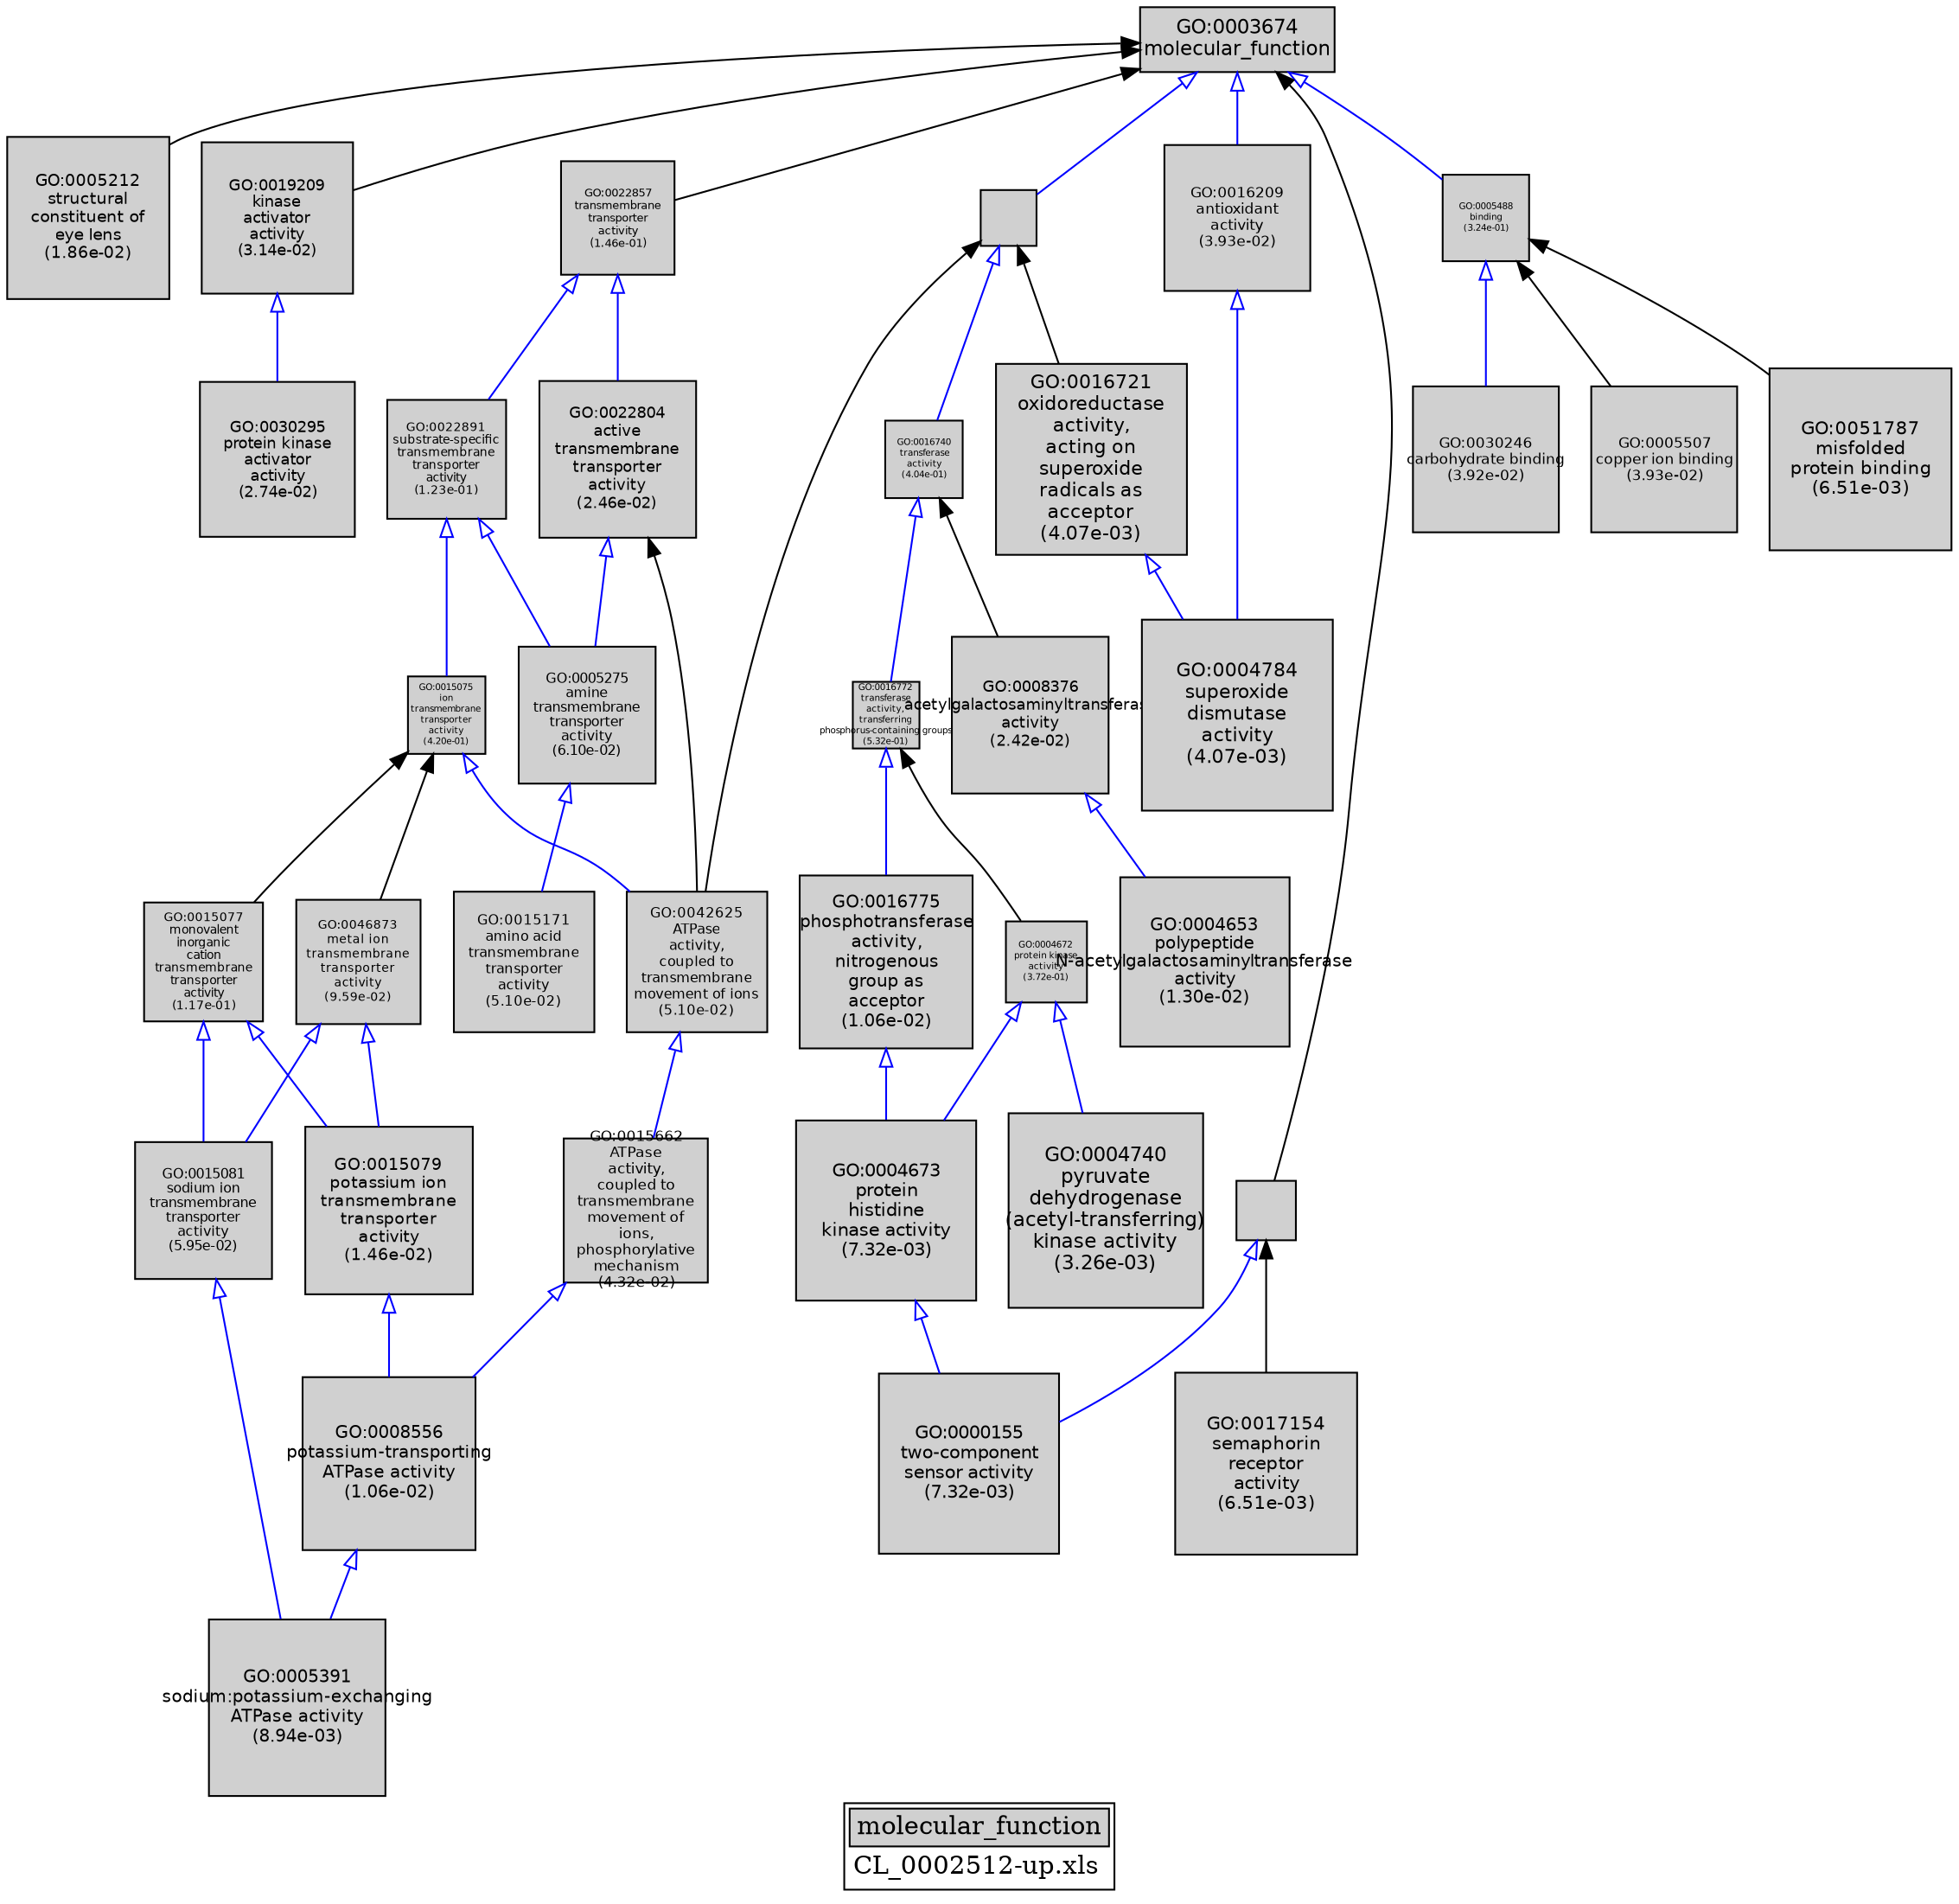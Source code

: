 digraph "molecular_function" {
graph [ bgcolor = "#FFFFFF", label = <<TABLE COLOR="black" BGCOLOR="white"><TR><TD COLSPAN="2" BGCOLOR="#D0D0D0"><FONT COLOR="black">molecular_function</FONT></TD></TR><TR><TD BORDER="0">CL_0002512-up.xls</TD></TR></TABLE>> ];
node [ fontname = "Helvetica" ];

subgraph "nodes" {

node [ style = "filled", fixedsize = "true", width = 1, shape = "box", fontsize = 9, fillcolor = "#D0D0D0", fontcolor = "black", color = "black" ];

"GO:0005212" [ URL = "#GO:0005212", label = <<TABLE BORDER="0"><TR><TD>GO:0005212<BR/>structural<BR/>constituent of<BR/>eye lens<BR/>(1.86e-02)</TD></TR></TABLE>>, width = 1.25241741291, shape = "box", fontsize = 9.01740537295, height = 1.25241741291 ];
"GO:0022891" [ URL = "#GO:0022891", label = <<TABLE BORDER="0"><TR><TD>GO:0022891<BR/>substrate-specific<BR/>transmembrane<BR/>transporter<BR/>activity<BR/>(1.23e-01)</TD></TR></TABLE>>, width = 0.910461743766, shape = "box", fontsize = 6.55532455511, height = 0.910461743766 ];
"GO:0046873" [ URL = "#GO:0046873", label = <<TABLE BORDER="0"><TR><TD>GO:0046873<BR/>metal ion<BR/>transmembrane<BR/>transporter<BR/>activity<BR/>(9.59e-02)</TD></TR></TABLE>>, width = 0.962926411837, shape = "box", fontsize = 6.93307016522, height = 0.962926411837 ];
"GO:0005391" [ URL = "#GO:0005391", label = <<TABLE BORDER="0"><TR><TD>GO:0005391<BR/>sodium:potassium-exchanging<BR/>ATPase activity<BR/>(8.94e-03)</TD></TR></TABLE>>, width = 1.3621012538, shape = "box", fontsize = 9.80712902736, height = 1.3621012538 ];
"GO:0004673" [ URL = "#GO:0004673", label = <<TABLE BORDER="0"><TR><TD>GO:0004673<BR/>protein<BR/>histidine<BR/>kinase activity<BR/>(7.32e-03)</TD></TR></TABLE>>, width = 1.39051177142, shape = "box", fontsize = 10.0116847542, height = 1.39051177142 ];
"GO:0016772" [ URL = "#GO:0016772", label = <<TABLE BORDER="0"><TR><TD>GO:0016772<BR/>transferase<BR/>activity,<BR/>transferring<BR/>phosphorus-containing groups<BR/>(5.32e-01)</TD></TR></TABLE>>, width = 0.50706831438, shape = "box", fontsize = 5.0, height = 0.50706831438 ];
"GO:0019209" [ URL = "#GO:0019209", label = <<TABLE BORDER="0"><TR><TD>GO:0019209<BR/>kinase<BR/>activator<BR/>activity<BR/>(3.14e-02)</TD></TR></TABLE>>, width = 1.16804200063, shape = "box", fontsize = 8.40990240451, height = 1.16804200063 ];
"GO:0003674" [ URL = "#GO:0003674", label = <<TABLE BORDER="0"><TR><TD>GO:0003674<BR/>molecular_function</TD></TR></TABLE>>, width = 1.5, shape = "box", fontsize = 10.8 ];
"GO:0004653" [ URL = "#GO:0004653", label = <<TABLE BORDER="0"><TR><TD>GO:0004653<BR/>polypeptide<BR/>N-acetylgalactosaminyltransferase<BR/>activity<BR/>(1.30e-02)</TD></TR></TABLE>>, width = 1.30747206905, shape = "box", fontsize = 9.41379889715, height = 1.30747206905 ];
"GO:0022857" [ URL = "#GO:0022857", label = <<TABLE BORDER="0"><TR><TD>GO:0022857<BR/>transmembrane<BR/>transporter<BR/>activity<BR/>(1.46e-01)</TD></TR></TABLE>>, width = 0.872795209221, shape = "box", fontsize = 6.28412550639, height = 0.872795209221 ];
"GO:0015079" [ URL = "#GO:0015079", label = <<TABLE BORDER="0"><TR><TD>GO:0015079<BR/>potassium ion<BR/>transmembrane<BR/>transporter<BR/>activity<BR/>(1.46e-02)</TD></TR></TABLE>>, width = 1.28984599342, shape = "box", fontsize = 9.28689115259, height = 1.28984599342 ];
"GO:0008376" [ URL = "#GO:0008376", label = <<TABLE BORDER="0"><TR><TD>GO:0008376<BR/>acetylgalactosaminyltransferase<BR/>activity<BR/>(2.42e-02)</TD></TR></TABLE>>, width = 1.21063502912, shape = "box", fontsize = 8.71657220964, height = 1.21063502912 ];
"GO:0000155" [ URL = "#GO:0000155", label = <<TABLE BORDER="0"><TR><TD>GO:0000155<BR/>two-component<BR/>sensor activity<BR/>(7.32e-03)</TD></TR></TABLE>>, width = 1.39051177142, shape = "box", fontsize = 10.0116847542, height = 1.39051177142 ];
"GO:0005507" [ URL = "#GO:0005507", label = <<TABLE BORDER="0"><TR><TD>GO:0005507<BR/>copper ion binding<BR/>(3.93e-02)</TD></TR></TABLE>>, width = 1.12981978767, shape = "box", fontsize = 8.13470247119, height = 1.12981978767 ];
"GO:0005275" [ URL = "#GO:0005275", label = <<TABLE BORDER="0"><TR><TD>GO:0005275<BR/>amine<BR/>transmembrane<BR/>transporter<BR/>activity<BR/>(6.10e-02)</TD></TR></TABLE>>, width = 1.05060299407, shape = "box", fontsize = 7.56434155729, height = 1.05060299407 ];
"GO:0022804" [ URL = "#GO:0022804", label = <<TABLE BORDER="0"><TR><TD>GO:0022804<BR/>active<BR/>transmembrane<BR/>transporter<BR/>activity<BR/>(2.46e-02)</TD></TR></TABLE>>, width = 1.20771596313, shape = "box", fontsize = 8.69555493451, height = 1.20771596313 ];
"GO:0030295" [ URL = "#GO:0030295", label = <<TABLE BORDER="0"><TR><TD>GO:0030295<BR/>protein kinase<BR/>activator<BR/>activity<BR/>(2.74e-02)</TD></TR></TABLE>>, width = 1.19048781978, shape = "box", fontsize = 8.57151230241, height = 1.19048781978 ];
"GO:0015077" [ URL = "#GO:0015077", label = <<TABLE BORDER="0"><TR><TD>GO:0015077<BR/>monovalent<BR/>inorganic<BR/>cation<BR/>transmembrane<BR/>transporter<BR/>activity<BR/>(1.17e-01)</TD></TR></TABLE>>, width = 0.92120234316, shape = "box", fontsize = 6.63265687075, height = 0.92120234316 ];
"GO:0015075" [ URL = "#GO:0015075", label = <<TABLE BORDER="0"><TR><TD>GO:0015075<BR/>ion<BR/>transmembrane<BR/>transporter<BR/>activity<BR/>(4.20e-01)</TD></TR></TABLE>>, width = 0.59094896205, shape = "box", fontsize = 5.0, height = 0.59094896205 ];
"GO:0004784" [ URL = "#GO:0004784", label = <<TABLE BORDER="0"><TR><TD>GO:0004784<BR/>superoxide<BR/>dismutase<BR/>activity<BR/>(4.07e-03)</TD></TR></TABLE>>, width = 1.47066656375, shape = "box", fontsize = 10.588799259, height = 1.47066656375 ];
"GO:0016721" [ URL = "#GO:0016721", label = <<TABLE BORDER="0"><TR><TD>GO:0016721<BR/>oxidoreductase<BR/>activity,<BR/>acting on<BR/>superoxide<BR/>radicals as<BR/>acceptor<BR/>(4.07e-03)</TD></TR></TABLE>>, width = 1.47066656375, shape = "box", fontsize = 10.588799259, height = 1.47066656375 ];
"GO:0015171" [ URL = "#GO:0015171", label = <<TABLE BORDER="0"><TR><TD>GO:0015171<BR/>amino acid<BR/>transmembrane<BR/>transporter<BR/>activity<BR/>(5.10e-02)</TD></TR></TABLE>>, width = 1.08361022835, shape = "box", fontsize = 7.80199364411, height = 1.08361022835 ];
"GO:0042625" [ URL = "#GO:0042625", label = <<TABLE BORDER="0"><TR><TD>GO:0042625<BR/>ATPase<BR/>activity,<BR/>coupled to<BR/>transmembrane<BR/>movement of ions<BR/>(5.10e-02)</TD></TR></TABLE>>, width = 1.08361022835, shape = "box", fontsize = 7.80199364411, height = 1.08361022835 ];
"GO:0004740" [ URL = "#GO:0004740", label = <<TABLE BORDER="0"><TR><TD>GO:0004740<BR/>pyruvate<BR/>dehydrogenase<BR/>(acetyl-transferring)<BR/>kinase activity<BR/>(3.26e-03)</TD></TR></TABLE>>, width = 1.5, shape = "box", fontsize = 10.8, height = 1.5 ];
"GO:0016740" [ URL = "#GO:0016740", label = <<TABLE BORDER="0"><TR><TD>GO:0016740<BR/>transferase<BR/>activity<BR/>(4.04e-01)</TD></TR></TABLE>>, width = 0.603744050273, shape = "box", fontsize = 5.0, height = 0.603744050273 ];
"GO:0015081" [ URL = "#GO:0015081", label = <<TABLE BORDER="0"><TR><TD>GO:0015081<BR/>sodium ion<BR/>transmembrane<BR/>transporter<BR/>activity<BR/>(5.95e-02)</TD></TR></TABLE>>, width = 1.05535317189, shape = "box", fontsize = 7.59854283762, height = 1.05535317189 ];
"GO:0004672" [ URL = "#GO:0004672", label = <<TABLE BORDER="0"><TR><TD>GO:0004672<BR/>protein kinase<BR/>activity<BR/>(3.72e-01)</TD></TR></TABLE>>, width = 0.629619240057, shape = "box", fontsize = 5.0, height = 0.629619240057 ];
"GO:0005488" [ URL = "#GO:0005488", label = <<TABLE BORDER="0"><TR><TD>GO:0005488<BR/>binding<BR/>(3.24e-01)</TD></TR></TABLE>>, width = 0.671182327069, shape = "box", fontsize = 5.0, height = 0.671182327069 ];
"GO:0017154" [ URL = "#GO:0017154", label = <<TABLE BORDER="0"><TR><TD>GO:0017154<BR/>semaphorin<BR/>receptor<BR/>activity<BR/>(6.51e-03)</TD></TR></TABLE>>, width = 1.40692909713, shape = "box", fontsize = 10.1298894993, height = 1.40692909713 ];
"GO:0008556" [ URL = "#GO:0008556", label = <<TABLE BORDER="0"><TR><TD>GO:0008556<BR/>potassium-transporting<BR/>ATPase activity<BR/>(1.06e-02)</TD></TR></TABLE>>, width = 1.33800832552, shape = "box", fontsize = 9.63365994373, height = 1.33800832552 ];
"GO:0004871" [ URL = "#GO:0004871", label = "", width = 0.460870500258, shape = "box", height = 0.460870500258 ];
"GO:0015662" [ URL = "#GO:0015662", label = <<TABLE BORDER="0"><TR><TD>GO:0015662<BR/>ATPase<BR/>activity,<BR/>coupled to<BR/>transmembrane<BR/>movement of<BR/>ions,<BR/>phosphorylative<BR/>mechanism<BR/>(4.32e-02)</TD></TR></TABLE>>, width = 1.11319988356, shape = "box", fontsize = 8.01503916164, height = 1.11319988356 ];
"GO:0051787" [ URL = "#GO:0051787", label = <<TABLE BORDER="0"><TR><TD>GO:0051787<BR/>misfolded<BR/>protein binding<BR/>(6.51e-03)</TD></TR></TABLE>>, width = 1.40692909713, shape = "box", fontsize = 10.1298894993, height = 1.40692909713 ];
"GO:0003824" [ URL = "#GO:0003824", label = "", width = 0.43437108958, shape = "box", height = 0.43437108958 ];
"GO:0016209" [ URL = "#GO:0016209", label = <<TABLE BORDER="0"><TR><TD>GO:0016209<BR/>antioxidant<BR/>activity<BR/>(3.93e-02)</TD></TR></TABLE>>, width = 1.12981978767, shape = "box", fontsize = 8.13470247119, height = 1.12981978767 ];
"GO:0016775" [ URL = "#GO:0016775", label = <<TABLE BORDER="0"><TR><TD>GO:0016775<BR/>phosphotransferase<BR/>activity,<BR/>nitrogenous<BR/>group as<BR/>acceptor<BR/>(1.06e-02)</TD></TR></TABLE>>, width = 1.33800832552, shape = "box", fontsize = 9.63365994373, height = 1.33800832552 ];
"GO:0030246" [ URL = "#GO:0030246", label = <<TABLE BORDER="0"><TR><TD>GO:0030246<BR/>carbohydrate binding<BR/>(3.92e-02)</TD></TR></TABLE>>, width = 1.13019809235, shape = "box", fontsize = 8.13742626495, height = 1.13019809235 ];
}
subgraph "edges" {


edge [ dir = "back", weight = 1 ];
subgraph "regulates" {


edge [ color = "cyan", arrowtail = "none" ];
subgraph "positive" {


edge [ color = "green", arrowtail = "vee" ];
}
subgraph "negative" {


edge [ color = "red", arrowtail = "tee" ];
}
}
subgraph "part_of" {


edge [ color = "purple", arrowtail = "diamond", weight = 2.5 ];
}
subgraph "is_a" {


edge [ color = "blue", arrowtail = "empty", weight = 5.0 ];
"GO:0015077" -> "GO:0015079";
"GO:0016740" -> "GO:0016772";
"GO:0015075" -> "GO:0042625";
"GO:0004673" -> "GO:0000155";
"GO:0008376" -> "GO:0004653";
"GO:0016772" -> "GO:0016775";
"GO:0016721" -> "GO:0004784";
"GO:0046873" -> "GO:0015079";
"GO:0046873" -> "GO:0015081";
"GO:0003674" -> "GO:0016209";
"GO:0022857" -> "GO:0022804";
"GO:0022857" -> "GO:0022891";
"GO:0004672" -> "GO:0004740";
"GO:0004672" -> "GO:0004673";
"GO:0042625" -> "GO:0015662";
"GO:0004871" -> "GO:0000155";
"GO:0015662" -> "GO:0008556";
"GO:0008556" -> "GO:0005391";
"GO:0019209" -> "GO:0030295";
"GO:0022891" -> "GO:0015075";
"GO:0016209" -> "GO:0004784";
"GO:0005275" -> "GO:0015171";
"GO:0003824" -> "GO:0016740";
"GO:0015081" -> "GO:0005391";
"GO:0003674" -> "GO:0005488";
"GO:0022804" -> "GO:0005275";
"GO:0003674" -> "GO:0003824";
"GO:0016775" -> "GO:0004673";
"GO:0015079" -> "GO:0008556";
"GO:0015077" -> "GO:0015081";
"GO:0005488" -> "GO:0030246";
"GO:0022891" -> "GO:0005275";
}
"GO:0003674" -> "GO:0022857";
"GO:0003674" -> "GO:0005212";
"GO:0016772" -> "GO:0004672";
"GO:0003824" -> "GO:0042625";
"GO:0003674" -> "GO:0019209";
"GO:0015075" -> "GO:0015077";
"GO:0003824" -> "GO:0016721";
"GO:0015075" -> "GO:0046873";
"GO:0004871" -> "GO:0017154";
"GO:0003674" -> "GO:0004871";
"GO:0005488" -> "GO:0005507";
"GO:0016740" -> "GO:0008376";
"GO:0005488" -> "GO:0051787";
"GO:0022804" -> "GO:0042625";
}
}
